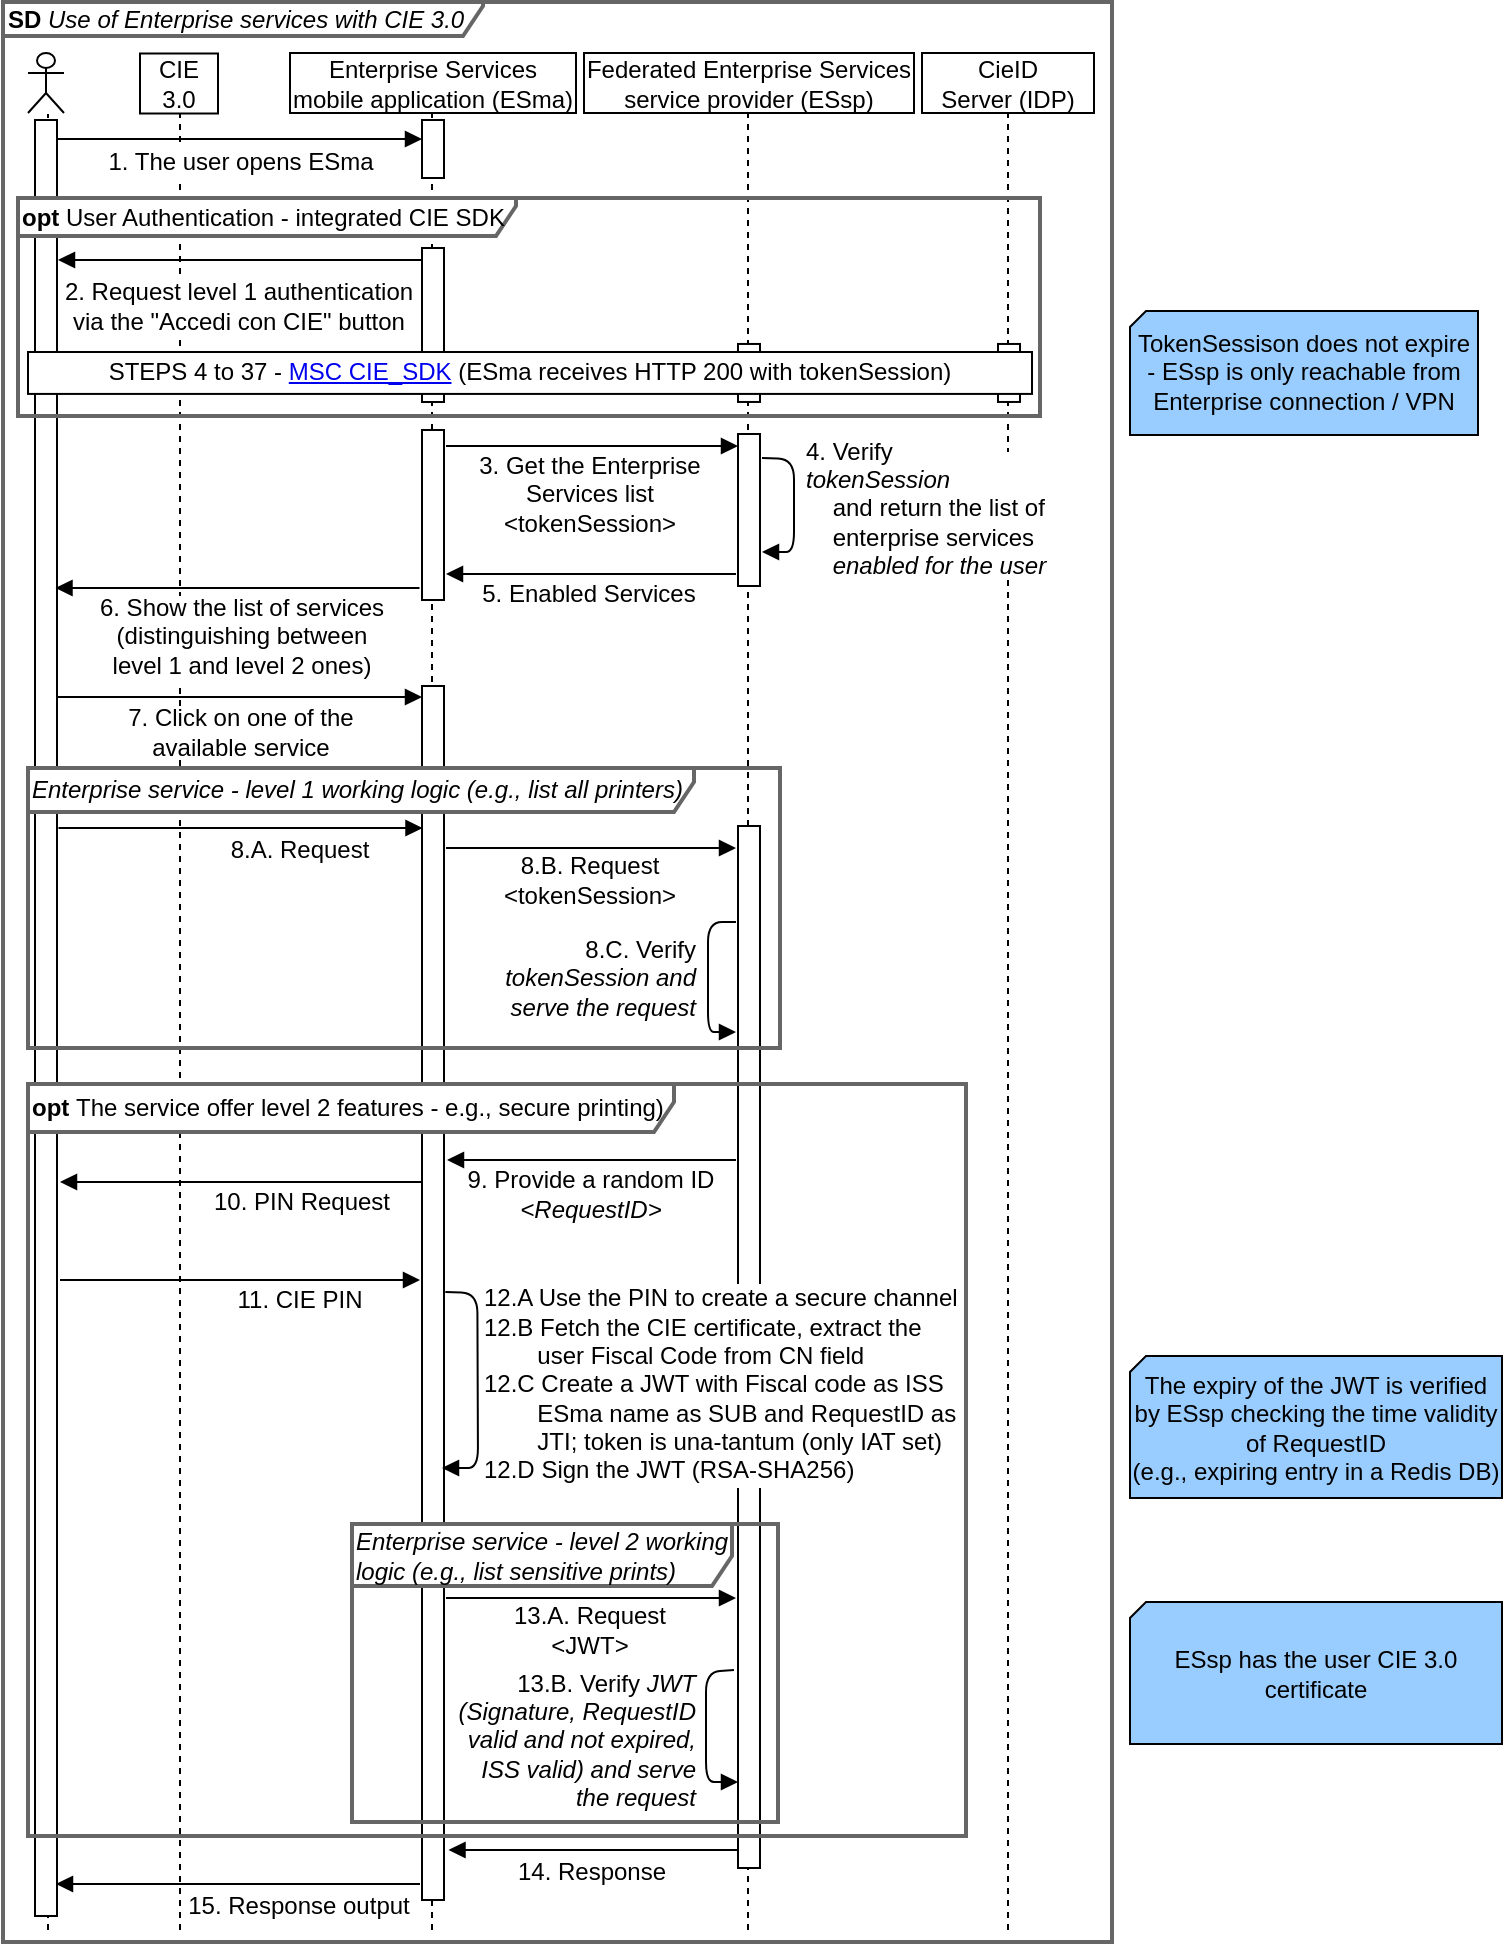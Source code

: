 <mxfile version="14.8.4" type="device"><diagram id="IWqi7RtED60t-uCjnzeh" name="Page-1"><mxGraphModel dx="1038" dy="564" grid="0" gridSize="10" guides="1" tooltips="1" connect="1" arrows="1" fold="1" page="1" pageScale="1" pageWidth="827" pageHeight="1169" math="0" shadow="0"><root><mxCell id="0"/><mxCell id="1" parent="0"/><mxCell id="RkZQPny0U3Ozzcjjzlr_-1" value="&lt;div align=&quot;left&quot;&gt;&lt;b&gt;SD&lt;/b&gt; &lt;i&gt;Use of Enterprise services with CIE 3.0&lt;br&gt;&lt;/i&gt;&lt;/div&gt;" style="shape=umlFrame;whiteSpace=wrap;html=1;strokeColor=#666666;strokeWidth=2;gradientColor=none;fontSize=12;width=240;height=17;align=left;fillColor=none;" vertex="1" parent="1"><mxGeometry x="13.5" y="21" width="554.5" height="970" as="geometry"/></mxCell><mxCell id="RkZQPny0U3Ozzcjjzlr_-2" value="" style="endArrow=none;dashed=1;html=1;" edge="1" parent="1"><mxGeometry width="50" height="50" relative="1" as="geometry"><mxPoint x="102" y="985" as="sourcePoint"/><mxPoint x="102" y="77" as="targetPoint"/></mxGeometry></mxCell><mxCell id="RkZQPny0U3Ozzcjjzlr_-3" value="" style="group" vertex="1" connectable="0" parent="1"><mxGeometry x="94.5" y="90" width="14" height="419" as="geometry"/></mxCell><mxCell id="RkZQPny0U3Ozzcjjzlr_-4" value="" style="rounded=0;whiteSpace=wrap;html=1;strokeColor=none;" vertex="1" parent="RkZQPny0U3Ozzcjjzlr_-3"><mxGeometry y="283" width="14" height="27" as="geometry"/></mxCell><mxCell id="RkZQPny0U3Ozzcjjzlr_-5" value="" style="group" vertex="1" connectable="0" parent="RkZQPny0U3Ozzcjjzlr_-3"><mxGeometry width="14" height="419" as="geometry"/></mxCell><mxCell id="RkZQPny0U3Ozzcjjzlr_-6" value="" style="rounded=0;whiteSpace=wrap;html=1;strokeColor=none;" vertex="1" parent="RkZQPny0U3Ozzcjjzlr_-5"><mxGeometry y="4" width="14" height="17" as="geometry"/></mxCell><mxCell id="RkZQPny0U3Ozzcjjzlr_-7" value="" style="rounded=0;whiteSpace=wrap;html=1;strokeColor=none;" vertex="1" parent="RkZQPny0U3Ozzcjjzlr_-5"><mxGeometry y="69" width="14" height="31" as="geometry"/></mxCell><mxCell id="RkZQPny0U3Ozzcjjzlr_-8" value="" style="rounded=0;whiteSpace=wrap;html=1;strokeColor=none;" vertex="1" parent="RkZQPny0U3Ozzcjjzlr_-5"><mxGeometry y="228" width="14" height="43" as="geometry"/></mxCell><mxCell id="RkZQPny0U3Ozzcjjzlr_-9" value="CIE 3.0" style="rounded=0;whiteSpace=wrap;html=1;" vertex="1" parent="1"><mxGeometry x="82" y="46.75" width="39" height="30" as="geometry"/></mxCell><mxCell id="RkZQPny0U3Ozzcjjzlr_-10" value="" style="shape=umlActor;verticalLabelPosition=bottom;labelBackgroundColor=#ffffff;verticalAlign=top;html=1;outlineConnect=0;" vertex="1" parent="1"><mxGeometry x="26" y="46.5" width="18" height="30" as="geometry"/></mxCell><mxCell id="RkZQPny0U3Ozzcjjzlr_-11" value="Enterprise Services &lt;br&gt;mobile application (ESma)" style="rounded=0;whiteSpace=wrap;html=1;" vertex="1" parent="1"><mxGeometry x="157" y="46.5" width="143" height="30" as="geometry"/></mxCell><mxCell id="RkZQPny0U3Ozzcjjzlr_-12" value="&lt;div&gt;TokenSessison does not expire&lt;/div&gt;&lt;div&gt;- ESsp is only reachable from Enterprise connection / VPN&lt;br&gt;&lt;/div&gt;" style="shape=card;whiteSpace=wrap;html=1;size=8;fillColor=#99CCFF;" vertex="1" parent="1"><mxGeometry x="577" y="175.48" width="174" height="62" as="geometry"/></mxCell><mxCell id="RkZQPny0U3Ozzcjjzlr_-13" value="" style="endArrow=block;html=1;endFill=1;" edge="1" parent="1"><mxGeometry width="50" height="50" relative="1" as="geometry"><mxPoint x="393" y="249" as="sourcePoint"/><mxPoint x="393" y="296" as="targetPoint"/><Array as="points"><mxPoint x="409" y="249.5"/><mxPoint x="409" y="296"/></Array></mxGeometry></mxCell><mxCell id="RkZQPny0U3Ozzcjjzlr_-14" value="" style="endArrow=none;dashed=1;html=1;" edge="1" parent="1"><mxGeometry width="50" height="50" relative="1" as="geometry"><mxPoint x="36" y="985" as="sourcePoint"/><mxPoint x="36" y="77" as="targetPoint"/></mxGeometry></mxCell><mxCell id="RkZQPny0U3Ozzcjjzlr_-15" value="" style="rounded=0;whiteSpace=wrap;html=1;" vertex="1" parent="1"><mxGeometry x="29.5" y="80" width="11" height="898" as="geometry"/></mxCell><mxCell id="RkZQPny0U3Ozzcjjzlr_-16" value="" style="endArrow=none;dashed=1;html=1;" edge="1" parent="1"><mxGeometry width="50" height="50" relative="1" as="geometry"><mxPoint x="228" y="985" as="sourcePoint"/><mxPoint x="228" y="77" as="targetPoint"/></mxGeometry></mxCell><mxCell id="RkZQPny0U3Ozzcjjzlr_-17" value="" style="rounded=0;whiteSpace=wrap;html=1;" vertex="1" parent="1"><mxGeometry x="223" y="80" width="11" height="29" as="geometry"/></mxCell><mxCell id="RkZQPny0U3Ozzcjjzlr_-18" value="" style="endArrow=block;html=1;endFill=1;" edge="1" parent="1"><mxGeometry width="50" height="50" relative="1" as="geometry"><mxPoint x="41" y="89.5" as="sourcePoint"/><mxPoint x="223" y="89.5" as="targetPoint"/></mxGeometry></mxCell><mxCell id="RkZQPny0U3Ozzcjjzlr_-19" value="1. The user opens ESma" style="text;html=1;strokeColor=none;fillColor=none;align=center;verticalAlign=middle;whiteSpace=wrap;rounded=0;" vertex="1" parent="1"><mxGeometry x="40.5" y="94" width="182.5" height="13" as="geometry"/></mxCell><mxCell id="RkZQPny0U3Ozzcjjzlr_-20" value="" style="endArrow=none;html=1;endFill=0;startArrow=block;startFill=1;" edge="1" parent="1"><mxGeometry width="50" height="50" relative="1" as="geometry"><mxPoint x="41" y="150.0" as="sourcePoint"/><mxPoint x="223" y="150.0" as="targetPoint"/></mxGeometry></mxCell><mxCell id="RkZQPny0U3Ozzcjjzlr_-21" value="2. Request level 1 authentication via the &quot;Accedi con CIE&quot; button" style="text;html=1;strokeColor=none;fillColor=none;align=center;verticalAlign=middle;whiteSpace=wrap;rounded=0;" vertex="1" parent="1"><mxGeometry x="40.5" y="151.5" width="180.5" height="43.5" as="geometry"/></mxCell><mxCell id="RkZQPny0U3Ozzcjjzlr_-22" value="" style="rounded=0;whiteSpace=wrap;html=1;" vertex="1" parent="1"><mxGeometry x="223" y="144" width="11" height="77" as="geometry"/></mxCell><mxCell id="RkZQPny0U3Ozzcjjzlr_-23" value="Federated Enterprise Services &lt;br&gt;service provider (ESsp)" style="rounded=0;whiteSpace=wrap;html=1;" vertex="1" parent="1"><mxGeometry x="304" y="46.5" width="165" height="30" as="geometry"/></mxCell><mxCell id="RkZQPny0U3Ozzcjjzlr_-24" value="CieID &lt;br&gt;Server (IDP)" style="rounded=0;whiteSpace=wrap;html=1;" vertex="1" parent="1"><mxGeometry x="473" y="46.5" width="86" height="30" as="geometry"/></mxCell><mxCell id="RkZQPny0U3Ozzcjjzlr_-25" value="" style="endArrow=none;dashed=1;html=1;" edge="1" parent="1"><mxGeometry width="50" height="50" relative="1" as="geometry"><mxPoint x="386" y="985" as="sourcePoint"/><mxPoint x="386" y="77" as="targetPoint"/></mxGeometry></mxCell><mxCell id="RkZQPny0U3Ozzcjjzlr_-26" value="" style="rounded=0;whiteSpace=wrap;html=1;" vertex="1" parent="1"><mxGeometry x="381" y="237" width="11" height="76" as="geometry"/></mxCell><mxCell id="RkZQPny0U3Ozzcjjzlr_-27" value="" style="endArrow=none;dashed=1;html=1;" edge="1" parent="1"><mxGeometry width="50" height="50" relative="1" as="geometry"><mxPoint x="516" y="985" as="sourcePoint"/><mxPoint x="516" y="77" as="targetPoint"/></mxGeometry></mxCell><mxCell id="RkZQPny0U3Ozzcjjzlr_-28" value="" style="endArrow=block;html=1;endFill=1;" edge="1" parent="1"><mxGeometry width="50" height="50" relative="1" as="geometry"><mxPoint x="235" y="243" as="sourcePoint"/><mxPoint x="381" y="243" as="targetPoint"/></mxGeometry></mxCell><mxCell id="RkZQPny0U3Ozzcjjzlr_-29" value="" style="rounded=0;whiteSpace=wrap;html=1;" vertex="1" parent="1"><mxGeometry x="223" y="235" width="11" height="85" as="geometry"/></mxCell><mxCell id="RkZQPny0U3Ozzcjjzlr_-30" value="3. Get the Enterprise Services list&lt;br&gt;&amp;lt;tokenSession&amp;gt;" style="text;html=1;strokeColor=none;fillColor=none;align=center;verticalAlign=middle;whiteSpace=wrap;rounded=0;" vertex="1" parent="1"><mxGeometry x="233" y="245" width="148" height="44" as="geometry"/></mxCell><mxCell id="RkZQPny0U3Ozzcjjzlr_-31" value="" style="endArrow=none;html=1;endFill=0;startArrow=block;startFill=1;" edge="1" parent="1"><mxGeometry width="50" height="50" relative="1" as="geometry"><mxPoint x="235" y="307" as="sourcePoint"/><mxPoint x="380" y="307" as="targetPoint"/></mxGeometry></mxCell><mxCell id="RkZQPny0U3Ozzcjjzlr_-32" value="5. Enabled Services" style="text;html=1;strokeColor=none;fillColor=none;align=center;verticalAlign=middle;whiteSpace=wrap;rounded=0;" vertex="1" parent="1"><mxGeometry x="233" y="308" width="147" height="18" as="geometry"/></mxCell><mxCell id="RkZQPny0U3Ozzcjjzlr_-33" value="6. Show the list of services (distinguishing between &lt;br&gt;level 1 and level 2 ones)" style="text;html=1;strokeColor=none;fillColor=none;align=center;verticalAlign=middle;whiteSpace=wrap;rounded=0;" vertex="1" parent="1"><mxGeometry x="43" y="315" width="180" height="45" as="geometry"/></mxCell><mxCell id="RkZQPny0U3Ozzcjjzlr_-34" value="" style="endArrow=none;html=1;endFill=0;startArrow=block;startFill=1;" edge="1" parent="1"><mxGeometry width="50" height="50" relative="1" as="geometry"><mxPoint x="39.75" y="314.0" as="sourcePoint"/><mxPoint x="221.75" y="314.0" as="targetPoint"/></mxGeometry></mxCell><mxCell id="RkZQPny0U3Ozzcjjzlr_-35" value="" style="rounded=0;whiteSpace=wrap;html=1;" vertex="1" parent="1"><mxGeometry x="223" y="363" width="11" height="607" as="geometry"/></mxCell><mxCell id="RkZQPny0U3Ozzcjjzlr_-36" value="" style="endArrow=block;html=1;endFill=1;" edge="1" parent="1"><mxGeometry width="50" height="50" relative="1" as="geometry"><mxPoint x="41" y="368.5" as="sourcePoint"/><mxPoint x="223" y="368.5" as="targetPoint"/></mxGeometry></mxCell><mxCell id="RkZQPny0U3Ozzcjjzlr_-37" value="7. Click on one of the &lt;br&gt;available service" style="text;html=1;strokeColor=none;fillColor=none;align=center;verticalAlign=middle;whiteSpace=wrap;rounded=0;" vertex="1" parent="1"><mxGeometry x="40.5" y="373" width="182.5" height="25" as="geometry"/></mxCell><mxCell id="RkZQPny0U3Ozzcjjzlr_-38" value="" style="endArrow=none;html=1;endFill=0;startArrow=block;startFill=1;" edge="1" parent="1"><mxGeometry width="50" height="50" relative="1" as="geometry"><mxPoint x="235.5" y="600" as="sourcePoint"/><mxPoint x="380" y="600" as="targetPoint"/></mxGeometry></mxCell><mxCell id="RkZQPny0U3Ozzcjjzlr_-39" value="9. Provide a random ID&lt;br&gt;&lt;i&gt;&amp;lt;RequestID&amp;gt;&lt;/i&gt;" style="text;html=1;strokeColor=none;fillColor=none;align=center;verticalAlign=middle;whiteSpace=wrap;rounded=0;" vertex="1" parent="1"><mxGeometry x="234" y="603" width="147" height="28" as="geometry"/></mxCell><mxCell id="RkZQPny0U3Ozzcjjzlr_-40" value="10. PIN Request" style="text;html=1;strokeColor=none;fillColor=none;align=center;verticalAlign=middle;whiteSpace=wrap;rounded=0;" vertex="1" parent="1"><mxGeometry x="102" y="613" width="122" height="15" as="geometry"/></mxCell><mxCell id="RkZQPny0U3Ozzcjjzlr_-41" value="" style="endArrow=none;html=1;endFill=0;startArrow=block;startFill=1;" edge="1" parent="1"><mxGeometry width="50" height="50" relative="1" as="geometry"><mxPoint x="42" y="611.0" as="sourcePoint"/><mxPoint x="222.75" y="611.0" as="targetPoint"/></mxGeometry></mxCell><mxCell id="RkZQPny0U3Ozzcjjzlr_-42" value="11. CIE PIN" style="text;html=1;strokeColor=none;fillColor=none;align=center;verticalAlign=middle;whiteSpace=wrap;rounded=0;" vertex="1" parent="1"><mxGeometry x="102" y="661" width="120" height="18" as="geometry"/></mxCell><mxCell id="RkZQPny0U3Ozzcjjzlr_-43" value="" style="endArrow=block;html=1;endFill=1;startArrow=none;startFill=0;" edge="1" parent="1"><mxGeometry width="50" height="50" relative="1" as="geometry"><mxPoint x="42" y="660" as="sourcePoint"/><mxPoint x="222" y="660" as="targetPoint"/></mxGeometry></mxCell><mxCell id="RkZQPny0U3Ozzcjjzlr_-44" value="" style="rounded=0;whiteSpace=wrap;html=1;" vertex="1" parent="1"><mxGeometry x="381" y="433" width="11" height="521" as="geometry"/></mxCell><mxCell id="RkZQPny0U3Ozzcjjzlr_-45" value="" style="rounded=0;whiteSpace=wrap;html=1;" vertex="1" parent="1"><mxGeometry x="381" y="191.98" width="11" height="29" as="geometry"/></mxCell><mxCell id="RkZQPny0U3Ozzcjjzlr_-46" value="" style="rounded=0;whiteSpace=wrap;html=1;" vertex="1" parent="1"><mxGeometry x="511" y="191.98" width="11" height="29" as="geometry"/></mxCell><mxCell id="RkZQPny0U3Ozzcjjzlr_-47" value="STEPS 4 to 37 - &lt;a href=&quot;https://gitlab.fbk.eu/st/project/17_DigiMat_Lab/shared/eIDAS/docs/-/blob/master/img/MSC/CIE_SDK.png&quot;&gt;MSC CIE_SDK&lt;/a&gt; (ESma receives HTTP 200 with tokenSession)" style="rounded=0;whiteSpace=wrap;html=1;" vertex="1" parent="1"><mxGeometry x="26" y="196" width="502" height="20.96" as="geometry"/></mxCell><mxCell id="RkZQPny0U3Ozzcjjzlr_-48" value="" style="endArrow=block;html=1;endFill=1;" edge="1" parent="1"><mxGeometry width="50" height="50" relative="1" as="geometry"><mxPoint x="234.67" y="666" as="sourcePoint"/><mxPoint x="233" y="754" as="targetPoint"/><Array as="points"><mxPoint x="250.67" y="666.5"/><mxPoint x="251" y="754"/></Array></mxGeometry></mxCell><mxCell id="RkZQPny0U3Ozzcjjzlr_-49" value="The expiry of the JWT is verified by ESsp checking the time validity of RequestID&lt;br&gt;(e.g., expiring entry in a Redis DB)" style="shape=card;whiteSpace=wrap;html=1;size=8;fillColor=#99CCFF;" vertex="1" parent="1"><mxGeometry x="577" y="698" width="186" height="71" as="geometry"/></mxCell><mxCell id="RkZQPny0U3Ozzcjjzlr_-50" value="" style="rounded=0;whiteSpace=wrap;html=1;strokeColor=none;" vertex="1" parent="1"><mxGeometry x="502" y="246" width="25" height="61" as="geometry"/></mxCell><mxCell id="RkZQPny0U3Ozzcjjzlr_-51" value="&lt;div align=&quot;left&quot;&gt;4. Verify&lt;i&gt; tokenSession&amp;nbsp;&amp;nbsp;&amp;nbsp;&amp;nbsp;&amp;nbsp; &lt;/i&gt;&lt;br&gt;&amp;nbsp;&amp;nbsp;&amp;nbsp; and return the list of &lt;br&gt;&amp;nbsp;&amp;nbsp;&amp;nbsp; enterprise services&lt;i&gt; &lt;br&gt;&amp;nbsp;&amp;nbsp;&amp;nbsp; enabled for the user&lt;br&gt;&lt;/i&gt;&lt;/div&gt;" style="text;html=1;strokeColor=none;fillColor=none;align=left;verticalAlign=middle;whiteSpace=wrap;rounded=0;" vertex="1" parent="1"><mxGeometry x="413" y="246" width="134" height="56" as="geometry"/></mxCell><mxCell id="RkZQPny0U3Ozzcjjzlr_-52" value="" style="rounded=0;whiteSpace=wrap;html=1;strokeColor=none;" vertex="1" parent="1"><mxGeometry x="374" y="662" width="25" height="102" as="geometry"/></mxCell><mxCell id="RkZQPny0U3Ozzcjjzlr_-53" value="&lt;div align=&quot;left&quot;&gt;12.A Use the PIN to create a secure channel&lt;br&gt;&lt;div align=&quot;left&quot;&gt;12.B Fetch the CIE certificate, extract the &lt;br&gt;&amp;nbsp;&amp;nbsp;&amp;nbsp;&amp;nbsp;&amp;nbsp;&amp;nbsp;&amp;nbsp; user Fiscal Code from CN field&lt;br&gt;12.C Create a JWT with Fiscal code as ISS&lt;br&gt;&amp;nbsp;&amp;nbsp;&amp;nbsp;&amp;nbsp;&amp;nbsp;&amp;nbsp;&amp;nbsp; ESma name as SUB and RequestID as&lt;br&gt;&amp;nbsp;&amp;nbsp;&amp;nbsp;&amp;nbsp;&amp;nbsp;&amp;nbsp;&amp;nbsp; JTI; token is una-tantum (only IAT set)&lt;/div&gt;&lt;div align=&quot;left&quot;&gt;12.D&lt;i&gt; &lt;/i&gt;Sign the JWT (RSA-SHA256)&lt;i&gt;&lt;br&gt;&lt;/i&gt;&lt;/div&gt;&lt;/div&gt;" style="text;html=1;strokeColor=none;fillColor=none;align=left;verticalAlign=middle;whiteSpace=wrap;rounded=0;" vertex="1" parent="1"><mxGeometry x="251.67" y="666" width="261.33" height="92" as="geometry"/></mxCell><mxCell id="RkZQPny0U3Ozzcjjzlr_-54" value="" style="endArrow=block;html=1;endFill=1;" edge="1" parent="1"><mxGeometry width="50" height="50" relative="1" as="geometry"><mxPoint x="41.25" y="434" as="sourcePoint"/><mxPoint x="223.25" y="434" as="targetPoint"/></mxGeometry></mxCell><mxCell id="RkZQPny0U3Ozzcjjzlr_-55" value="8.A. Request" style="text;html=1;strokeColor=none;fillColor=none;align=center;verticalAlign=middle;whiteSpace=wrap;rounded=0;" vertex="1" parent="1"><mxGeometry x="101" y="436" width="122.25" height="17.5" as="geometry"/></mxCell><mxCell id="RkZQPny0U3Ozzcjjzlr_-56" value="" style="endArrow=block;html=1;endFill=1;" edge="1" parent="1"><mxGeometry width="50" height="50" relative="1" as="geometry"><mxPoint x="235" y="444" as="sourcePoint"/><mxPoint x="380" y="444" as="targetPoint"/></mxGeometry></mxCell><mxCell id="RkZQPny0U3Ozzcjjzlr_-57" value="&lt;div&gt;8.B. Request&lt;/div&gt;&lt;div&gt;&amp;lt;tokenSession&amp;gt;&lt;/div&gt;" style="text;html=1;strokeColor=none;fillColor=none;align=center;verticalAlign=middle;whiteSpace=wrap;rounded=0;" vertex="1" parent="1"><mxGeometry x="234" y="447" width="146" height="25" as="geometry"/></mxCell><mxCell id="RkZQPny0U3Ozzcjjzlr_-58" value="" style="endArrow=block;html=1;endFill=1;" edge="1" parent="1"><mxGeometry width="50" height="50" relative="1" as="geometry"><mxPoint x="380" y="481" as="sourcePoint"/><mxPoint x="380" y="536" as="targetPoint"/><Array as="points"><mxPoint x="366" y="481"/><mxPoint x="366" y="536"/></Array></mxGeometry></mxCell><mxCell id="RkZQPny0U3Ozzcjjzlr_-59" value="&lt;div&gt;8.C. Verify&lt;i&gt; tokenSession and serve the request&lt;/i&gt;&lt;i&gt;&lt;br&gt;&lt;/i&gt;&lt;/div&gt;" style="text;html=1;strokeColor=none;fillColor=none;align=right;verticalAlign=middle;whiteSpace=wrap;rounded=0;" vertex="1" parent="1"><mxGeometry x="241" y="481" width="121" height="56" as="geometry"/></mxCell><mxCell id="RkZQPny0U3Ozzcjjzlr_-60" value="" style="endArrow=block;html=1;endFill=1;" edge="1" parent="1"><mxGeometry width="50" height="50" relative="1" as="geometry"><mxPoint x="235" y="819" as="sourcePoint"/><mxPoint x="380" y="819" as="targetPoint"/></mxGeometry></mxCell><mxCell id="RkZQPny0U3Ozzcjjzlr_-61" value="&lt;div&gt;13.A. Request&lt;/div&gt;&lt;div&gt;&amp;lt;JWT&amp;gt;&lt;/div&gt;" style="text;html=1;strokeColor=none;fillColor=none;align=center;verticalAlign=middle;whiteSpace=wrap;rounded=0;" vertex="1" parent="1"><mxGeometry x="234" y="822" width="146" height="25" as="geometry"/></mxCell><mxCell id="RkZQPny0U3Ozzcjjzlr_-62" value="" style="endArrow=block;html=1;endFill=1;" edge="1" parent="1"><mxGeometry width="50" height="50" relative="1" as="geometry"><mxPoint x="379" y="855" as="sourcePoint"/><mxPoint x="381" y="911" as="targetPoint"/><Array as="points"><mxPoint x="365" y="856"/><mxPoint x="365" y="911"/></Array></mxGeometry></mxCell><mxCell id="RkZQPny0U3Ozzcjjzlr_-63" value="&lt;div&gt;13.B. Verify&lt;i&gt; JWT (Signature, RequestID valid and not expired, ISS valid) and serve the request&lt;/i&gt;&lt;i&gt;&lt;br&gt;&lt;/i&gt;&lt;/div&gt;" style="text;html=1;strokeColor=none;fillColor=none;align=right;verticalAlign=middle;whiteSpace=wrap;rounded=0;" vertex="1" parent="1"><mxGeometry x="240" y="862" width="122" height="56" as="geometry"/></mxCell><mxCell id="RkZQPny0U3Ozzcjjzlr_-64" value="" style="endArrow=none;html=1;endFill=0;startArrow=block;startFill=1;" edge="1" parent="1"><mxGeometry width="50" height="50" relative="1" as="geometry"><mxPoint x="236.25" y="945.0" as="sourcePoint"/><mxPoint x="381.25" y="945.0" as="targetPoint"/></mxGeometry></mxCell><mxCell id="RkZQPny0U3Ozzcjjzlr_-65" value="&lt;div&gt;14. Response&lt;/div&gt;" style="text;html=1;strokeColor=none;fillColor=none;align=center;verticalAlign=middle;whiteSpace=wrap;rounded=0;" vertex="1" parent="1"><mxGeometry x="235.25" y="946" width="146" height="19" as="geometry"/></mxCell><mxCell id="RkZQPny0U3Ozzcjjzlr_-66" value="" style="endArrow=none;html=1;endFill=0;startArrow=block;startFill=1;" edge="1" parent="1"><mxGeometry width="50" height="50" relative="1" as="geometry"><mxPoint x="40" y="962" as="sourcePoint"/><mxPoint x="222" y="962" as="targetPoint"/></mxGeometry></mxCell><mxCell id="RkZQPny0U3Ozzcjjzlr_-67" value="15. Response output" style="text;html=1;strokeColor=none;fillColor=none;align=center;verticalAlign=middle;whiteSpace=wrap;rounded=0;" vertex="1" parent="1"><mxGeometry x="100" y="964" width="123.25" height="17.5" as="geometry"/></mxCell><mxCell id="RkZQPny0U3Ozzcjjzlr_-68" value="&lt;div align=&quot;left&quot;&gt;&lt;i&gt;Enterprise service - level 2 working logic (e.g., list sensitive prints)&lt;br&gt;&lt;/i&gt;&lt;/div&gt;" style="shape=umlFrame;whiteSpace=wrap;html=1;strokeColor=#666666;strokeWidth=2;fillColor=#FFFFFF;gradientColor=none;fontSize=12;width=190;height=31;align=left;" vertex="1" parent="1"><mxGeometry x="188" y="782" width="213" height="149" as="geometry"/></mxCell><mxCell id="RkZQPny0U3Ozzcjjzlr_-69" value="&lt;div align=&quot;left&quot;&gt;&lt;b&gt;opt &lt;/b&gt;User Authentication - integrated CIE SDK&lt;br&gt;&lt;/div&gt;" style="shape=umlFrame;whiteSpace=wrap;html=1;strokeColor=#666666;strokeWidth=2;fillColor=#FFFFFF;gradientColor=none;fontSize=12;width=249;height=19;align=left;" vertex="1" parent="1"><mxGeometry x="21" y="119" width="511" height="109" as="geometry"/></mxCell><mxCell id="RkZQPny0U3Ozzcjjzlr_-70" value="&lt;div align=&quot;left&quot;&gt;&lt;i&gt;Enterprise service - level 1 working logic (e.g., list all printers)&lt;br&gt;&lt;/i&gt;&lt;/div&gt;" style="shape=umlFrame;whiteSpace=wrap;html=1;strokeColor=#666666;strokeWidth=2;fillColor=#FFFFFF;gradientColor=none;fontSize=12;width=333;height=22;align=left;" vertex="1" parent="1"><mxGeometry x="26" y="404" width="376" height="140" as="geometry"/></mxCell><mxCell id="RkZQPny0U3Ozzcjjzlr_-71" value="&lt;div align=&quot;left&quot;&gt;&lt;b&gt;opt &lt;/b&gt;The service offer level 2 features - e.g., secure printing)&lt;br&gt;&lt;/div&gt;" style="shape=umlFrame;whiteSpace=wrap;html=1;strokeColor=#666666;strokeWidth=2;fillColor=#FFFFFF;gradientColor=none;fontSize=12;width=323;height=24;align=left;" vertex="1" parent="1"><mxGeometry x="26" y="562" width="469" height="376" as="geometry"/></mxCell><mxCell id="RkZQPny0U3Ozzcjjzlr_-72" value="ESsp has the user CIE 3.0 certificate" style="shape=card;whiteSpace=wrap;html=1;size=8;fillColor=#99CCFF;" vertex="1" parent="1"><mxGeometry x="577" y="821" width="186" height="71" as="geometry"/></mxCell></root></mxGraphModel></diagram></mxfile>